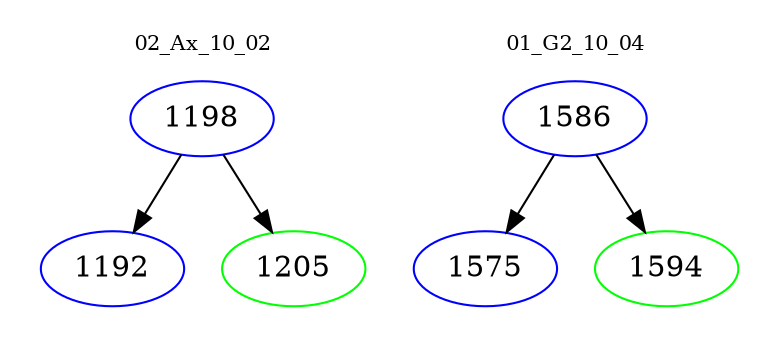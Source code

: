 digraph{
subgraph cluster_0 {
color = white
label = "02_Ax_10_02";
fontsize=10;
T0_1198 [label="1198", color="blue"]
T0_1198 -> T0_1192 [color="black"]
T0_1192 [label="1192", color="blue"]
T0_1198 -> T0_1205 [color="black"]
T0_1205 [label="1205", color="green"]
}
subgraph cluster_1 {
color = white
label = "01_G2_10_04";
fontsize=10;
T1_1586 [label="1586", color="blue"]
T1_1586 -> T1_1575 [color="black"]
T1_1575 [label="1575", color="blue"]
T1_1586 -> T1_1594 [color="black"]
T1_1594 [label="1594", color="green"]
}
}
